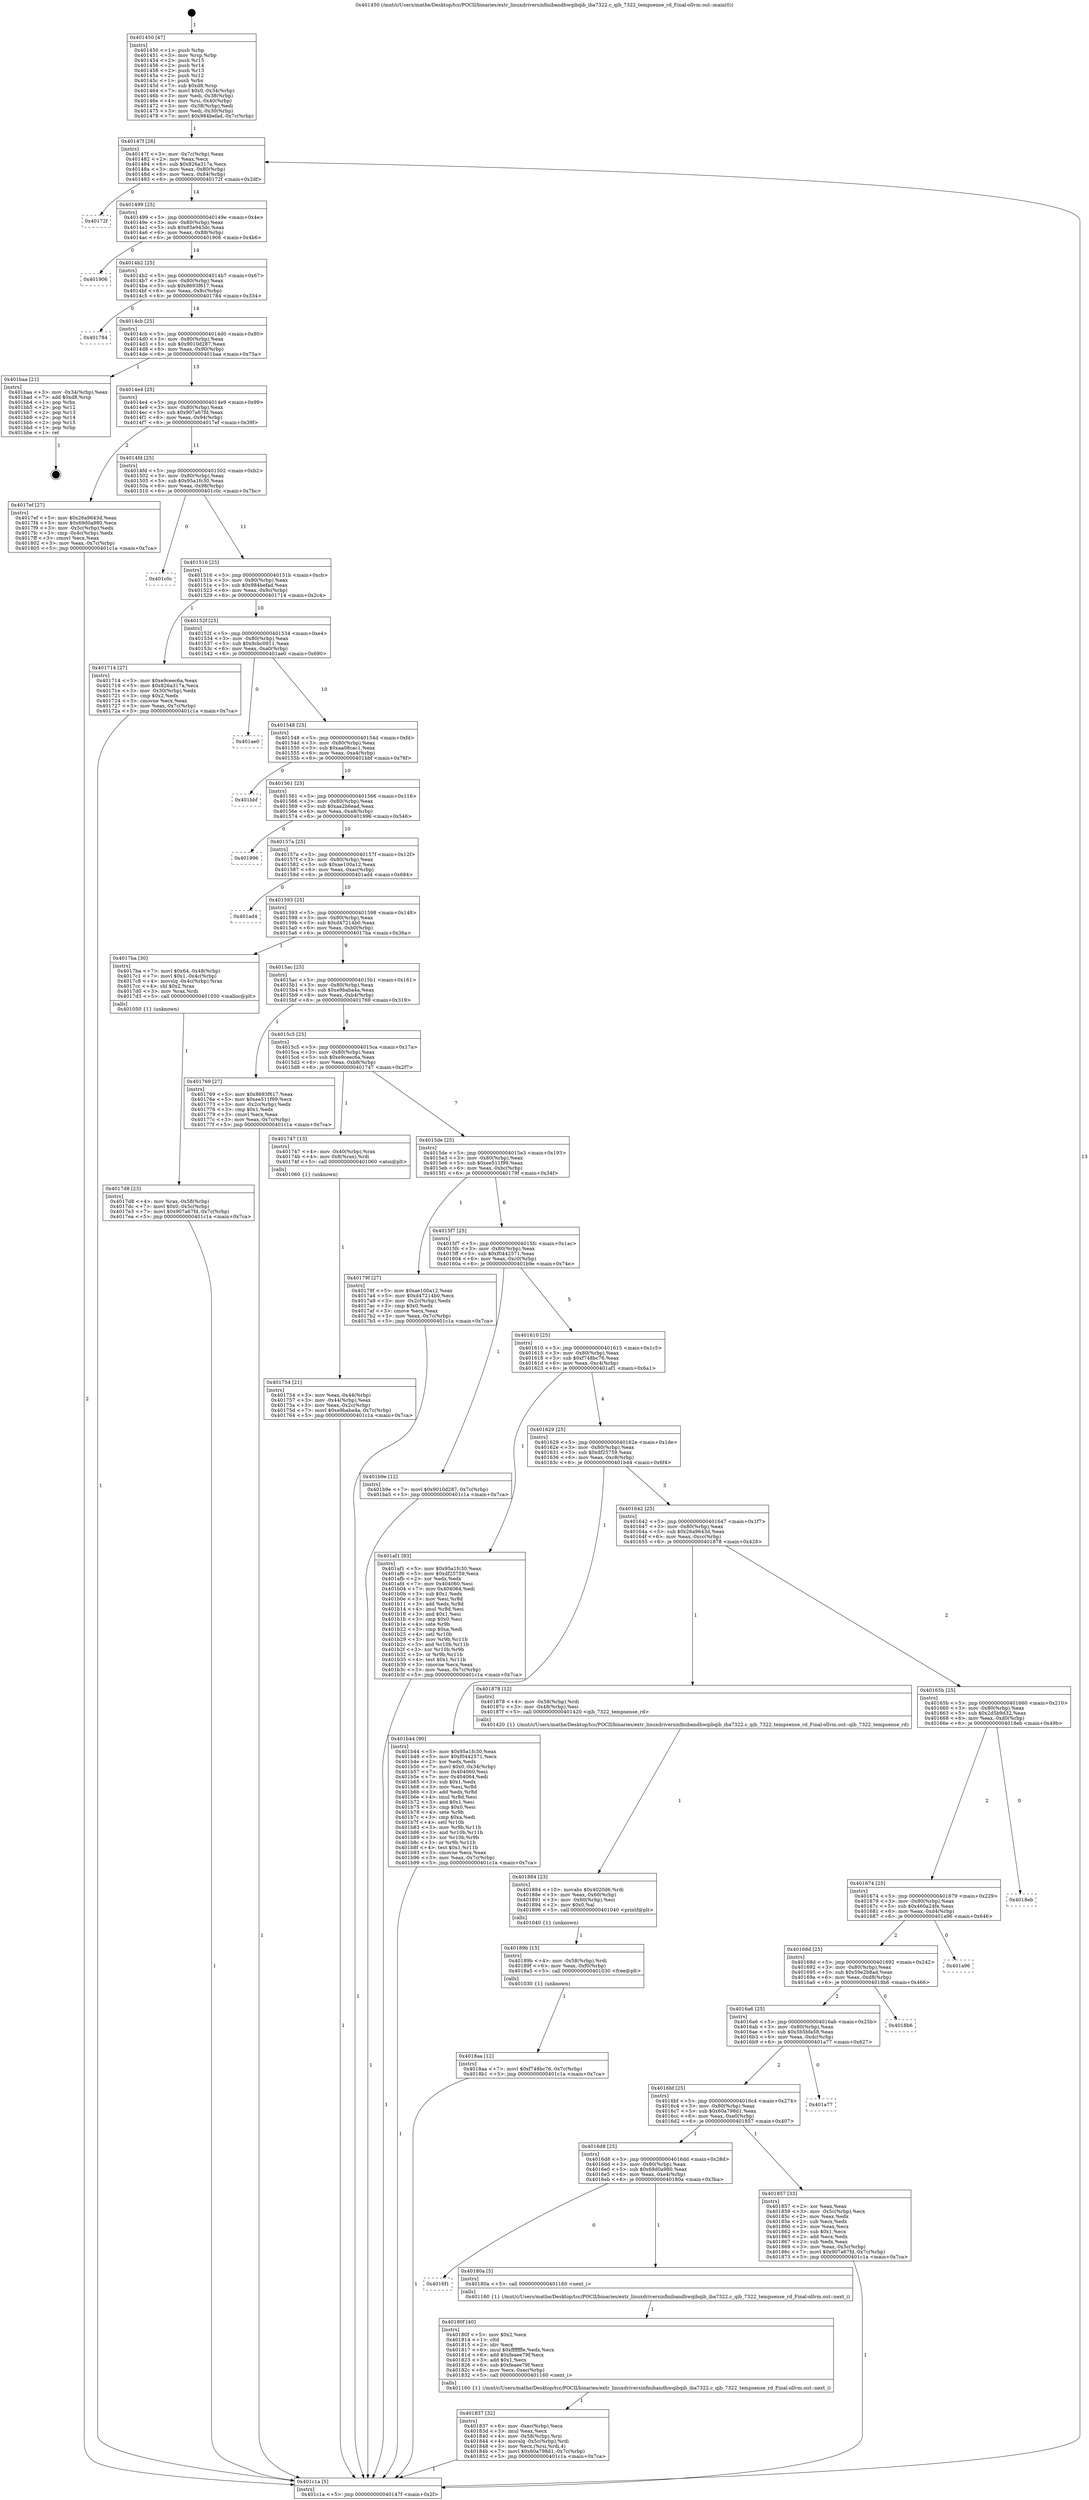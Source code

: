 digraph "0x401450" {
  label = "0x401450 (/mnt/c/Users/mathe/Desktop/tcc/POCII/binaries/extr_linuxdriversinfinibandhwqibqib_iba7322.c_qib_7322_tempsense_rd_Final-ollvm.out::main(0))"
  labelloc = "t"
  node[shape=record]

  Entry [label="",width=0.3,height=0.3,shape=circle,fillcolor=black,style=filled]
  "0x40147f" [label="{
     0x40147f [26]\l
     | [instrs]\l
     &nbsp;&nbsp;0x40147f \<+3\>: mov -0x7c(%rbp),%eax\l
     &nbsp;&nbsp;0x401482 \<+2\>: mov %eax,%ecx\l
     &nbsp;&nbsp;0x401484 \<+6\>: sub $0x826a317a,%ecx\l
     &nbsp;&nbsp;0x40148a \<+3\>: mov %eax,-0x80(%rbp)\l
     &nbsp;&nbsp;0x40148d \<+6\>: mov %ecx,-0x84(%rbp)\l
     &nbsp;&nbsp;0x401493 \<+6\>: je 000000000040172f \<main+0x2df\>\l
  }"]
  "0x40172f" [label="{
     0x40172f\l
  }", style=dashed]
  "0x401499" [label="{
     0x401499 [25]\l
     | [instrs]\l
     &nbsp;&nbsp;0x401499 \<+5\>: jmp 000000000040149e \<main+0x4e\>\l
     &nbsp;&nbsp;0x40149e \<+3\>: mov -0x80(%rbp),%eax\l
     &nbsp;&nbsp;0x4014a1 \<+5\>: sub $0x85e943dc,%eax\l
     &nbsp;&nbsp;0x4014a6 \<+6\>: mov %eax,-0x88(%rbp)\l
     &nbsp;&nbsp;0x4014ac \<+6\>: je 0000000000401906 \<main+0x4b6\>\l
  }"]
  Exit [label="",width=0.3,height=0.3,shape=circle,fillcolor=black,style=filled,peripheries=2]
  "0x401906" [label="{
     0x401906\l
  }", style=dashed]
  "0x4014b2" [label="{
     0x4014b2 [25]\l
     | [instrs]\l
     &nbsp;&nbsp;0x4014b2 \<+5\>: jmp 00000000004014b7 \<main+0x67\>\l
     &nbsp;&nbsp;0x4014b7 \<+3\>: mov -0x80(%rbp),%eax\l
     &nbsp;&nbsp;0x4014ba \<+5\>: sub $0x8693f617,%eax\l
     &nbsp;&nbsp;0x4014bf \<+6\>: mov %eax,-0x8c(%rbp)\l
     &nbsp;&nbsp;0x4014c5 \<+6\>: je 0000000000401784 \<main+0x334\>\l
  }"]
  "0x4018aa" [label="{
     0x4018aa [12]\l
     | [instrs]\l
     &nbsp;&nbsp;0x4018aa \<+7\>: movl $0xf748bc76,-0x7c(%rbp)\l
     &nbsp;&nbsp;0x4018b1 \<+5\>: jmp 0000000000401c1a \<main+0x7ca\>\l
  }"]
  "0x401784" [label="{
     0x401784\l
  }", style=dashed]
  "0x4014cb" [label="{
     0x4014cb [25]\l
     | [instrs]\l
     &nbsp;&nbsp;0x4014cb \<+5\>: jmp 00000000004014d0 \<main+0x80\>\l
     &nbsp;&nbsp;0x4014d0 \<+3\>: mov -0x80(%rbp),%eax\l
     &nbsp;&nbsp;0x4014d3 \<+5\>: sub $0x9010d287,%eax\l
     &nbsp;&nbsp;0x4014d8 \<+6\>: mov %eax,-0x90(%rbp)\l
     &nbsp;&nbsp;0x4014de \<+6\>: je 0000000000401baa \<main+0x75a\>\l
  }"]
  "0x40189b" [label="{
     0x40189b [15]\l
     | [instrs]\l
     &nbsp;&nbsp;0x40189b \<+4\>: mov -0x58(%rbp),%rdi\l
     &nbsp;&nbsp;0x40189f \<+6\>: mov %eax,-0xf0(%rbp)\l
     &nbsp;&nbsp;0x4018a5 \<+5\>: call 0000000000401030 \<free@plt\>\l
     | [calls]\l
     &nbsp;&nbsp;0x401030 \{1\} (unknown)\l
  }"]
  "0x401baa" [label="{
     0x401baa [21]\l
     | [instrs]\l
     &nbsp;&nbsp;0x401baa \<+3\>: mov -0x34(%rbp),%eax\l
     &nbsp;&nbsp;0x401bad \<+7\>: add $0xd8,%rsp\l
     &nbsp;&nbsp;0x401bb4 \<+1\>: pop %rbx\l
     &nbsp;&nbsp;0x401bb5 \<+2\>: pop %r12\l
     &nbsp;&nbsp;0x401bb7 \<+2\>: pop %r13\l
     &nbsp;&nbsp;0x401bb9 \<+2\>: pop %r14\l
     &nbsp;&nbsp;0x401bbb \<+2\>: pop %r15\l
     &nbsp;&nbsp;0x401bbd \<+1\>: pop %rbp\l
     &nbsp;&nbsp;0x401bbe \<+1\>: ret\l
  }"]
  "0x4014e4" [label="{
     0x4014e4 [25]\l
     | [instrs]\l
     &nbsp;&nbsp;0x4014e4 \<+5\>: jmp 00000000004014e9 \<main+0x99\>\l
     &nbsp;&nbsp;0x4014e9 \<+3\>: mov -0x80(%rbp),%eax\l
     &nbsp;&nbsp;0x4014ec \<+5\>: sub $0x907a67fd,%eax\l
     &nbsp;&nbsp;0x4014f1 \<+6\>: mov %eax,-0x94(%rbp)\l
     &nbsp;&nbsp;0x4014f7 \<+6\>: je 00000000004017ef \<main+0x39f\>\l
  }"]
  "0x401884" [label="{
     0x401884 [23]\l
     | [instrs]\l
     &nbsp;&nbsp;0x401884 \<+10\>: movabs $0x4020d6,%rdi\l
     &nbsp;&nbsp;0x40188e \<+3\>: mov %eax,-0x60(%rbp)\l
     &nbsp;&nbsp;0x401891 \<+3\>: mov -0x60(%rbp),%esi\l
     &nbsp;&nbsp;0x401894 \<+2\>: mov $0x0,%al\l
     &nbsp;&nbsp;0x401896 \<+5\>: call 0000000000401040 \<printf@plt\>\l
     | [calls]\l
     &nbsp;&nbsp;0x401040 \{1\} (unknown)\l
  }"]
  "0x4017ef" [label="{
     0x4017ef [27]\l
     | [instrs]\l
     &nbsp;&nbsp;0x4017ef \<+5\>: mov $0x26a9643d,%eax\l
     &nbsp;&nbsp;0x4017f4 \<+5\>: mov $0x69d0a980,%ecx\l
     &nbsp;&nbsp;0x4017f9 \<+3\>: mov -0x5c(%rbp),%edx\l
     &nbsp;&nbsp;0x4017fc \<+3\>: cmp -0x4c(%rbp),%edx\l
     &nbsp;&nbsp;0x4017ff \<+3\>: cmovl %ecx,%eax\l
     &nbsp;&nbsp;0x401802 \<+3\>: mov %eax,-0x7c(%rbp)\l
     &nbsp;&nbsp;0x401805 \<+5\>: jmp 0000000000401c1a \<main+0x7ca\>\l
  }"]
  "0x4014fd" [label="{
     0x4014fd [25]\l
     | [instrs]\l
     &nbsp;&nbsp;0x4014fd \<+5\>: jmp 0000000000401502 \<main+0xb2\>\l
     &nbsp;&nbsp;0x401502 \<+3\>: mov -0x80(%rbp),%eax\l
     &nbsp;&nbsp;0x401505 \<+5\>: sub $0x95a1fc30,%eax\l
     &nbsp;&nbsp;0x40150a \<+6\>: mov %eax,-0x98(%rbp)\l
     &nbsp;&nbsp;0x401510 \<+6\>: je 0000000000401c0c \<main+0x7bc\>\l
  }"]
  "0x401837" [label="{
     0x401837 [32]\l
     | [instrs]\l
     &nbsp;&nbsp;0x401837 \<+6\>: mov -0xec(%rbp),%ecx\l
     &nbsp;&nbsp;0x40183d \<+3\>: imul %eax,%ecx\l
     &nbsp;&nbsp;0x401840 \<+4\>: mov -0x58(%rbp),%rsi\l
     &nbsp;&nbsp;0x401844 \<+4\>: movslq -0x5c(%rbp),%rdi\l
     &nbsp;&nbsp;0x401848 \<+3\>: mov %ecx,(%rsi,%rdi,4)\l
     &nbsp;&nbsp;0x40184b \<+7\>: movl $0x60a798d1,-0x7c(%rbp)\l
     &nbsp;&nbsp;0x401852 \<+5\>: jmp 0000000000401c1a \<main+0x7ca\>\l
  }"]
  "0x401c0c" [label="{
     0x401c0c\l
  }", style=dashed]
  "0x401516" [label="{
     0x401516 [25]\l
     | [instrs]\l
     &nbsp;&nbsp;0x401516 \<+5\>: jmp 000000000040151b \<main+0xcb\>\l
     &nbsp;&nbsp;0x40151b \<+3\>: mov -0x80(%rbp),%eax\l
     &nbsp;&nbsp;0x40151e \<+5\>: sub $0x984befad,%eax\l
     &nbsp;&nbsp;0x401523 \<+6\>: mov %eax,-0x9c(%rbp)\l
     &nbsp;&nbsp;0x401529 \<+6\>: je 0000000000401714 \<main+0x2c4\>\l
  }"]
  "0x40180f" [label="{
     0x40180f [40]\l
     | [instrs]\l
     &nbsp;&nbsp;0x40180f \<+5\>: mov $0x2,%ecx\l
     &nbsp;&nbsp;0x401814 \<+1\>: cltd\l
     &nbsp;&nbsp;0x401815 \<+2\>: idiv %ecx\l
     &nbsp;&nbsp;0x401817 \<+6\>: imul $0xfffffffe,%edx,%ecx\l
     &nbsp;&nbsp;0x40181d \<+6\>: add $0xfeaee79f,%ecx\l
     &nbsp;&nbsp;0x401823 \<+3\>: add $0x1,%ecx\l
     &nbsp;&nbsp;0x401826 \<+6\>: sub $0xfeaee79f,%ecx\l
     &nbsp;&nbsp;0x40182c \<+6\>: mov %ecx,-0xec(%rbp)\l
     &nbsp;&nbsp;0x401832 \<+5\>: call 0000000000401160 \<next_i\>\l
     | [calls]\l
     &nbsp;&nbsp;0x401160 \{1\} (/mnt/c/Users/mathe/Desktop/tcc/POCII/binaries/extr_linuxdriversinfinibandhwqibqib_iba7322.c_qib_7322_tempsense_rd_Final-ollvm.out::next_i)\l
  }"]
  "0x401714" [label="{
     0x401714 [27]\l
     | [instrs]\l
     &nbsp;&nbsp;0x401714 \<+5\>: mov $0xe9ceec6a,%eax\l
     &nbsp;&nbsp;0x401719 \<+5\>: mov $0x826a317a,%ecx\l
     &nbsp;&nbsp;0x40171e \<+3\>: mov -0x30(%rbp),%edx\l
     &nbsp;&nbsp;0x401721 \<+3\>: cmp $0x2,%edx\l
     &nbsp;&nbsp;0x401724 \<+3\>: cmovne %ecx,%eax\l
     &nbsp;&nbsp;0x401727 \<+3\>: mov %eax,-0x7c(%rbp)\l
     &nbsp;&nbsp;0x40172a \<+5\>: jmp 0000000000401c1a \<main+0x7ca\>\l
  }"]
  "0x40152f" [label="{
     0x40152f [25]\l
     | [instrs]\l
     &nbsp;&nbsp;0x40152f \<+5\>: jmp 0000000000401534 \<main+0xe4\>\l
     &nbsp;&nbsp;0x401534 \<+3\>: mov -0x80(%rbp),%eax\l
     &nbsp;&nbsp;0x401537 \<+5\>: sub $0x9cbc0911,%eax\l
     &nbsp;&nbsp;0x40153c \<+6\>: mov %eax,-0xa0(%rbp)\l
     &nbsp;&nbsp;0x401542 \<+6\>: je 0000000000401ae0 \<main+0x690\>\l
  }"]
  "0x401c1a" [label="{
     0x401c1a [5]\l
     | [instrs]\l
     &nbsp;&nbsp;0x401c1a \<+5\>: jmp 000000000040147f \<main+0x2f\>\l
  }"]
  "0x401450" [label="{
     0x401450 [47]\l
     | [instrs]\l
     &nbsp;&nbsp;0x401450 \<+1\>: push %rbp\l
     &nbsp;&nbsp;0x401451 \<+3\>: mov %rsp,%rbp\l
     &nbsp;&nbsp;0x401454 \<+2\>: push %r15\l
     &nbsp;&nbsp;0x401456 \<+2\>: push %r14\l
     &nbsp;&nbsp;0x401458 \<+2\>: push %r13\l
     &nbsp;&nbsp;0x40145a \<+2\>: push %r12\l
     &nbsp;&nbsp;0x40145c \<+1\>: push %rbx\l
     &nbsp;&nbsp;0x40145d \<+7\>: sub $0xd8,%rsp\l
     &nbsp;&nbsp;0x401464 \<+7\>: movl $0x0,-0x34(%rbp)\l
     &nbsp;&nbsp;0x40146b \<+3\>: mov %edi,-0x38(%rbp)\l
     &nbsp;&nbsp;0x40146e \<+4\>: mov %rsi,-0x40(%rbp)\l
     &nbsp;&nbsp;0x401472 \<+3\>: mov -0x38(%rbp),%edi\l
     &nbsp;&nbsp;0x401475 \<+3\>: mov %edi,-0x30(%rbp)\l
     &nbsp;&nbsp;0x401478 \<+7\>: movl $0x984befad,-0x7c(%rbp)\l
  }"]
  "0x4016f1" [label="{
     0x4016f1\l
  }", style=dashed]
  "0x401ae0" [label="{
     0x401ae0\l
  }", style=dashed]
  "0x401548" [label="{
     0x401548 [25]\l
     | [instrs]\l
     &nbsp;&nbsp;0x401548 \<+5\>: jmp 000000000040154d \<main+0xfd\>\l
     &nbsp;&nbsp;0x40154d \<+3\>: mov -0x80(%rbp),%eax\l
     &nbsp;&nbsp;0x401550 \<+5\>: sub $0xaa08cac1,%eax\l
     &nbsp;&nbsp;0x401555 \<+6\>: mov %eax,-0xa4(%rbp)\l
     &nbsp;&nbsp;0x40155b \<+6\>: je 0000000000401bbf \<main+0x76f\>\l
  }"]
  "0x40180a" [label="{
     0x40180a [5]\l
     | [instrs]\l
     &nbsp;&nbsp;0x40180a \<+5\>: call 0000000000401160 \<next_i\>\l
     | [calls]\l
     &nbsp;&nbsp;0x401160 \{1\} (/mnt/c/Users/mathe/Desktop/tcc/POCII/binaries/extr_linuxdriversinfinibandhwqibqib_iba7322.c_qib_7322_tempsense_rd_Final-ollvm.out::next_i)\l
  }"]
  "0x401bbf" [label="{
     0x401bbf\l
  }", style=dashed]
  "0x401561" [label="{
     0x401561 [25]\l
     | [instrs]\l
     &nbsp;&nbsp;0x401561 \<+5\>: jmp 0000000000401566 \<main+0x116\>\l
     &nbsp;&nbsp;0x401566 \<+3\>: mov -0x80(%rbp),%eax\l
     &nbsp;&nbsp;0x401569 \<+5\>: sub $0xaa2b6ead,%eax\l
     &nbsp;&nbsp;0x40156e \<+6\>: mov %eax,-0xa8(%rbp)\l
     &nbsp;&nbsp;0x401574 \<+6\>: je 0000000000401996 \<main+0x546\>\l
  }"]
  "0x4016d8" [label="{
     0x4016d8 [25]\l
     | [instrs]\l
     &nbsp;&nbsp;0x4016d8 \<+5\>: jmp 00000000004016dd \<main+0x28d\>\l
     &nbsp;&nbsp;0x4016dd \<+3\>: mov -0x80(%rbp),%eax\l
     &nbsp;&nbsp;0x4016e0 \<+5\>: sub $0x69d0a980,%eax\l
     &nbsp;&nbsp;0x4016e5 \<+6\>: mov %eax,-0xe4(%rbp)\l
     &nbsp;&nbsp;0x4016eb \<+6\>: je 000000000040180a \<main+0x3ba\>\l
  }"]
  "0x401996" [label="{
     0x401996\l
  }", style=dashed]
  "0x40157a" [label="{
     0x40157a [25]\l
     | [instrs]\l
     &nbsp;&nbsp;0x40157a \<+5\>: jmp 000000000040157f \<main+0x12f\>\l
     &nbsp;&nbsp;0x40157f \<+3\>: mov -0x80(%rbp),%eax\l
     &nbsp;&nbsp;0x401582 \<+5\>: sub $0xae100a12,%eax\l
     &nbsp;&nbsp;0x401587 \<+6\>: mov %eax,-0xac(%rbp)\l
     &nbsp;&nbsp;0x40158d \<+6\>: je 0000000000401ad4 \<main+0x684\>\l
  }"]
  "0x401857" [label="{
     0x401857 [33]\l
     | [instrs]\l
     &nbsp;&nbsp;0x401857 \<+2\>: xor %eax,%eax\l
     &nbsp;&nbsp;0x401859 \<+3\>: mov -0x5c(%rbp),%ecx\l
     &nbsp;&nbsp;0x40185c \<+2\>: mov %eax,%edx\l
     &nbsp;&nbsp;0x40185e \<+2\>: sub %ecx,%edx\l
     &nbsp;&nbsp;0x401860 \<+2\>: mov %eax,%ecx\l
     &nbsp;&nbsp;0x401862 \<+3\>: sub $0x1,%ecx\l
     &nbsp;&nbsp;0x401865 \<+2\>: add %ecx,%edx\l
     &nbsp;&nbsp;0x401867 \<+2\>: sub %edx,%eax\l
     &nbsp;&nbsp;0x401869 \<+3\>: mov %eax,-0x5c(%rbp)\l
     &nbsp;&nbsp;0x40186c \<+7\>: movl $0x907a67fd,-0x7c(%rbp)\l
     &nbsp;&nbsp;0x401873 \<+5\>: jmp 0000000000401c1a \<main+0x7ca\>\l
  }"]
  "0x401ad4" [label="{
     0x401ad4\l
  }", style=dashed]
  "0x401593" [label="{
     0x401593 [25]\l
     | [instrs]\l
     &nbsp;&nbsp;0x401593 \<+5\>: jmp 0000000000401598 \<main+0x148\>\l
     &nbsp;&nbsp;0x401598 \<+3\>: mov -0x80(%rbp),%eax\l
     &nbsp;&nbsp;0x40159b \<+5\>: sub $0xd47214b0,%eax\l
     &nbsp;&nbsp;0x4015a0 \<+6\>: mov %eax,-0xb0(%rbp)\l
     &nbsp;&nbsp;0x4015a6 \<+6\>: je 00000000004017ba \<main+0x36a\>\l
  }"]
  "0x4016bf" [label="{
     0x4016bf [25]\l
     | [instrs]\l
     &nbsp;&nbsp;0x4016bf \<+5\>: jmp 00000000004016c4 \<main+0x274\>\l
     &nbsp;&nbsp;0x4016c4 \<+3\>: mov -0x80(%rbp),%eax\l
     &nbsp;&nbsp;0x4016c7 \<+5\>: sub $0x60a798d1,%eax\l
     &nbsp;&nbsp;0x4016cc \<+6\>: mov %eax,-0xe0(%rbp)\l
     &nbsp;&nbsp;0x4016d2 \<+6\>: je 0000000000401857 \<main+0x407\>\l
  }"]
  "0x4017ba" [label="{
     0x4017ba [30]\l
     | [instrs]\l
     &nbsp;&nbsp;0x4017ba \<+7\>: movl $0x64,-0x48(%rbp)\l
     &nbsp;&nbsp;0x4017c1 \<+7\>: movl $0x1,-0x4c(%rbp)\l
     &nbsp;&nbsp;0x4017c8 \<+4\>: movslq -0x4c(%rbp),%rax\l
     &nbsp;&nbsp;0x4017cc \<+4\>: shl $0x2,%rax\l
     &nbsp;&nbsp;0x4017d0 \<+3\>: mov %rax,%rdi\l
     &nbsp;&nbsp;0x4017d3 \<+5\>: call 0000000000401050 \<malloc@plt\>\l
     | [calls]\l
     &nbsp;&nbsp;0x401050 \{1\} (unknown)\l
  }"]
  "0x4015ac" [label="{
     0x4015ac [25]\l
     | [instrs]\l
     &nbsp;&nbsp;0x4015ac \<+5\>: jmp 00000000004015b1 \<main+0x161\>\l
     &nbsp;&nbsp;0x4015b1 \<+3\>: mov -0x80(%rbp),%eax\l
     &nbsp;&nbsp;0x4015b4 \<+5\>: sub $0xe9baba4a,%eax\l
     &nbsp;&nbsp;0x4015b9 \<+6\>: mov %eax,-0xb4(%rbp)\l
     &nbsp;&nbsp;0x4015bf \<+6\>: je 0000000000401769 \<main+0x319\>\l
  }"]
  "0x401a77" [label="{
     0x401a77\l
  }", style=dashed]
  "0x401769" [label="{
     0x401769 [27]\l
     | [instrs]\l
     &nbsp;&nbsp;0x401769 \<+5\>: mov $0x8693f617,%eax\l
     &nbsp;&nbsp;0x40176e \<+5\>: mov $0xee511f99,%ecx\l
     &nbsp;&nbsp;0x401773 \<+3\>: mov -0x2c(%rbp),%edx\l
     &nbsp;&nbsp;0x401776 \<+3\>: cmp $0x1,%edx\l
     &nbsp;&nbsp;0x401779 \<+3\>: cmovl %ecx,%eax\l
     &nbsp;&nbsp;0x40177c \<+3\>: mov %eax,-0x7c(%rbp)\l
     &nbsp;&nbsp;0x40177f \<+5\>: jmp 0000000000401c1a \<main+0x7ca\>\l
  }"]
  "0x4015c5" [label="{
     0x4015c5 [25]\l
     | [instrs]\l
     &nbsp;&nbsp;0x4015c5 \<+5\>: jmp 00000000004015ca \<main+0x17a\>\l
     &nbsp;&nbsp;0x4015ca \<+3\>: mov -0x80(%rbp),%eax\l
     &nbsp;&nbsp;0x4015cd \<+5\>: sub $0xe9ceec6a,%eax\l
     &nbsp;&nbsp;0x4015d2 \<+6\>: mov %eax,-0xb8(%rbp)\l
     &nbsp;&nbsp;0x4015d8 \<+6\>: je 0000000000401747 \<main+0x2f7\>\l
  }"]
  "0x4016a6" [label="{
     0x4016a6 [25]\l
     | [instrs]\l
     &nbsp;&nbsp;0x4016a6 \<+5\>: jmp 00000000004016ab \<main+0x25b\>\l
     &nbsp;&nbsp;0x4016ab \<+3\>: mov -0x80(%rbp),%eax\l
     &nbsp;&nbsp;0x4016ae \<+5\>: sub $0x5b5bfa58,%eax\l
     &nbsp;&nbsp;0x4016b3 \<+6\>: mov %eax,-0xdc(%rbp)\l
     &nbsp;&nbsp;0x4016b9 \<+6\>: je 0000000000401a77 \<main+0x627\>\l
  }"]
  "0x401747" [label="{
     0x401747 [13]\l
     | [instrs]\l
     &nbsp;&nbsp;0x401747 \<+4\>: mov -0x40(%rbp),%rax\l
     &nbsp;&nbsp;0x40174b \<+4\>: mov 0x8(%rax),%rdi\l
     &nbsp;&nbsp;0x40174f \<+5\>: call 0000000000401060 \<atoi@plt\>\l
     | [calls]\l
     &nbsp;&nbsp;0x401060 \{1\} (unknown)\l
  }"]
  "0x4015de" [label="{
     0x4015de [25]\l
     | [instrs]\l
     &nbsp;&nbsp;0x4015de \<+5\>: jmp 00000000004015e3 \<main+0x193\>\l
     &nbsp;&nbsp;0x4015e3 \<+3\>: mov -0x80(%rbp),%eax\l
     &nbsp;&nbsp;0x4015e6 \<+5\>: sub $0xee511f99,%eax\l
     &nbsp;&nbsp;0x4015eb \<+6\>: mov %eax,-0xbc(%rbp)\l
     &nbsp;&nbsp;0x4015f1 \<+6\>: je 000000000040179f \<main+0x34f\>\l
  }"]
  "0x401754" [label="{
     0x401754 [21]\l
     | [instrs]\l
     &nbsp;&nbsp;0x401754 \<+3\>: mov %eax,-0x44(%rbp)\l
     &nbsp;&nbsp;0x401757 \<+3\>: mov -0x44(%rbp),%eax\l
     &nbsp;&nbsp;0x40175a \<+3\>: mov %eax,-0x2c(%rbp)\l
     &nbsp;&nbsp;0x40175d \<+7\>: movl $0xe9baba4a,-0x7c(%rbp)\l
     &nbsp;&nbsp;0x401764 \<+5\>: jmp 0000000000401c1a \<main+0x7ca\>\l
  }"]
  "0x4018b6" [label="{
     0x4018b6\l
  }", style=dashed]
  "0x40179f" [label="{
     0x40179f [27]\l
     | [instrs]\l
     &nbsp;&nbsp;0x40179f \<+5\>: mov $0xae100a12,%eax\l
     &nbsp;&nbsp;0x4017a4 \<+5\>: mov $0xd47214b0,%ecx\l
     &nbsp;&nbsp;0x4017a9 \<+3\>: mov -0x2c(%rbp),%edx\l
     &nbsp;&nbsp;0x4017ac \<+3\>: cmp $0x0,%edx\l
     &nbsp;&nbsp;0x4017af \<+3\>: cmove %ecx,%eax\l
     &nbsp;&nbsp;0x4017b2 \<+3\>: mov %eax,-0x7c(%rbp)\l
     &nbsp;&nbsp;0x4017b5 \<+5\>: jmp 0000000000401c1a \<main+0x7ca\>\l
  }"]
  "0x4015f7" [label="{
     0x4015f7 [25]\l
     | [instrs]\l
     &nbsp;&nbsp;0x4015f7 \<+5\>: jmp 00000000004015fc \<main+0x1ac\>\l
     &nbsp;&nbsp;0x4015fc \<+3\>: mov -0x80(%rbp),%eax\l
     &nbsp;&nbsp;0x4015ff \<+5\>: sub $0xf0442571,%eax\l
     &nbsp;&nbsp;0x401604 \<+6\>: mov %eax,-0xc0(%rbp)\l
     &nbsp;&nbsp;0x40160a \<+6\>: je 0000000000401b9e \<main+0x74e\>\l
  }"]
  "0x4017d8" [label="{
     0x4017d8 [23]\l
     | [instrs]\l
     &nbsp;&nbsp;0x4017d8 \<+4\>: mov %rax,-0x58(%rbp)\l
     &nbsp;&nbsp;0x4017dc \<+7\>: movl $0x0,-0x5c(%rbp)\l
     &nbsp;&nbsp;0x4017e3 \<+7\>: movl $0x907a67fd,-0x7c(%rbp)\l
     &nbsp;&nbsp;0x4017ea \<+5\>: jmp 0000000000401c1a \<main+0x7ca\>\l
  }"]
  "0x40168d" [label="{
     0x40168d [25]\l
     | [instrs]\l
     &nbsp;&nbsp;0x40168d \<+5\>: jmp 0000000000401692 \<main+0x242\>\l
     &nbsp;&nbsp;0x401692 \<+3\>: mov -0x80(%rbp),%eax\l
     &nbsp;&nbsp;0x401695 \<+5\>: sub $0x59e2b8ad,%eax\l
     &nbsp;&nbsp;0x40169a \<+6\>: mov %eax,-0xd8(%rbp)\l
     &nbsp;&nbsp;0x4016a0 \<+6\>: je 00000000004018b6 \<main+0x466\>\l
  }"]
  "0x401b9e" [label="{
     0x401b9e [12]\l
     | [instrs]\l
     &nbsp;&nbsp;0x401b9e \<+7\>: movl $0x9010d287,-0x7c(%rbp)\l
     &nbsp;&nbsp;0x401ba5 \<+5\>: jmp 0000000000401c1a \<main+0x7ca\>\l
  }"]
  "0x401610" [label="{
     0x401610 [25]\l
     | [instrs]\l
     &nbsp;&nbsp;0x401610 \<+5\>: jmp 0000000000401615 \<main+0x1c5\>\l
     &nbsp;&nbsp;0x401615 \<+3\>: mov -0x80(%rbp),%eax\l
     &nbsp;&nbsp;0x401618 \<+5\>: sub $0xf748bc76,%eax\l
     &nbsp;&nbsp;0x40161d \<+6\>: mov %eax,-0xc4(%rbp)\l
     &nbsp;&nbsp;0x401623 \<+6\>: je 0000000000401af1 \<main+0x6a1\>\l
  }"]
  "0x401a96" [label="{
     0x401a96\l
  }", style=dashed]
  "0x401af1" [label="{
     0x401af1 [83]\l
     | [instrs]\l
     &nbsp;&nbsp;0x401af1 \<+5\>: mov $0x95a1fc30,%eax\l
     &nbsp;&nbsp;0x401af6 \<+5\>: mov $0xdf25759,%ecx\l
     &nbsp;&nbsp;0x401afb \<+2\>: xor %edx,%edx\l
     &nbsp;&nbsp;0x401afd \<+7\>: mov 0x404060,%esi\l
     &nbsp;&nbsp;0x401b04 \<+7\>: mov 0x404064,%edi\l
     &nbsp;&nbsp;0x401b0b \<+3\>: sub $0x1,%edx\l
     &nbsp;&nbsp;0x401b0e \<+3\>: mov %esi,%r8d\l
     &nbsp;&nbsp;0x401b11 \<+3\>: add %edx,%r8d\l
     &nbsp;&nbsp;0x401b14 \<+4\>: imul %r8d,%esi\l
     &nbsp;&nbsp;0x401b18 \<+3\>: and $0x1,%esi\l
     &nbsp;&nbsp;0x401b1b \<+3\>: cmp $0x0,%esi\l
     &nbsp;&nbsp;0x401b1e \<+4\>: sete %r9b\l
     &nbsp;&nbsp;0x401b22 \<+3\>: cmp $0xa,%edi\l
     &nbsp;&nbsp;0x401b25 \<+4\>: setl %r10b\l
     &nbsp;&nbsp;0x401b29 \<+3\>: mov %r9b,%r11b\l
     &nbsp;&nbsp;0x401b2c \<+3\>: and %r10b,%r11b\l
     &nbsp;&nbsp;0x401b2f \<+3\>: xor %r10b,%r9b\l
     &nbsp;&nbsp;0x401b32 \<+3\>: or %r9b,%r11b\l
     &nbsp;&nbsp;0x401b35 \<+4\>: test $0x1,%r11b\l
     &nbsp;&nbsp;0x401b39 \<+3\>: cmovne %ecx,%eax\l
     &nbsp;&nbsp;0x401b3c \<+3\>: mov %eax,-0x7c(%rbp)\l
     &nbsp;&nbsp;0x401b3f \<+5\>: jmp 0000000000401c1a \<main+0x7ca\>\l
  }"]
  "0x401629" [label="{
     0x401629 [25]\l
     | [instrs]\l
     &nbsp;&nbsp;0x401629 \<+5\>: jmp 000000000040162e \<main+0x1de\>\l
     &nbsp;&nbsp;0x40162e \<+3\>: mov -0x80(%rbp),%eax\l
     &nbsp;&nbsp;0x401631 \<+5\>: sub $0xdf25759,%eax\l
     &nbsp;&nbsp;0x401636 \<+6\>: mov %eax,-0xc8(%rbp)\l
     &nbsp;&nbsp;0x40163c \<+6\>: je 0000000000401b44 \<main+0x6f4\>\l
  }"]
  "0x401674" [label="{
     0x401674 [25]\l
     | [instrs]\l
     &nbsp;&nbsp;0x401674 \<+5\>: jmp 0000000000401679 \<main+0x229\>\l
     &nbsp;&nbsp;0x401679 \<+3\>: mov -0x80(%rbp),%eax\l
     &nbsp;&nbsp;0x40167c \<+5\>: sub $0x460a24fe,%eax\l
     &nbsp;&nbsp;0x401681 \<+6\>: mov %eax,-0xd4(%rbp)\l
     &nbsp;&nbsp;0x401687 \<+6\>: je 0000000000401a96 \<main+0x646\>\l
  }"]
  "0x401b44" [label="{
     0x401b44 [90]\l
     | [instrs]\l
     &nbsp;&nbsp;0x401b44 \<+5\>: mov $0x95a1fc30,%eax\l
     &nbsp;&nbsp;0x401b49 \<+5\>: mov $0xf0442571,%ecx\l
     &nbsp;&nbsp;0x401b4e \<+2\>: xor %edx,%edx\l
     &nbsp;&nbsp;0x401b50 \<+7\>: movl $0x0,-0x34(%rbp)\l
     &nbsp;&nbsp;0x401b57 \<+7\>: mov 0x404060,%esi\l
     &nbsp;&nbsp;0x401b5e \<+7\>: mov 0x404064,%edi\l
     &nbsp;&nbsp;0x401b65 \<+3\>: sub $0x1,%edx\l
     &nbsp;&nbsp;0x401b68 \<+3\>: mov %esi,%r8d\l
     &nbsp;&nbsp;0x401b6b \<+3\>: add %edx,%r8d\l
     &nbsp;&nbsp;0x401b6e \<+4\>: imul %r8d,%esi\l
     &nbsp;&nbsp;0x401b72 \<+3\>: and $0x1,%esi\l
     &nbsp;&nbsp;0x401b75 \<+3\>: cmp $0x0,%esi\l
     &nbsp;&nbsp;0x401b78 \<+4\>: sete %r9b\l
     &nbsp;&nbsp;0x401b7c \<+3\>: cmp $0xa,%edi\l
     &nbsp;&nbsp;0x401b7f \<+4\>: setl %r10b\l
     &nbsp;&nbsp;0x401b83 \<+3\>: mov %r9b,%r11b\l
     &nbsp;&nbsp;0x401b86 \<+3\>: and %r10b,%r11b\l
     &nbsp;&nbsp;0x401b89 \<+3\>: xor %r10b,%r9b\l
     &nbsp;&nbsp;0x401b8c \<+3\>: or %r9b,%r11b\l
     &nbsp;&nbsp;0x401b8f \<+4\>: test $0x1,%r11b\l
     &nbsp;&nbsp;0x401b93 \<+3\>: cmovne %ecx,%eax\l
     &nbsp;&nbsp;0x401b96 \<+3\>: mov %eax,-0x7c(%rbp)\l
     &nbsp;&nbsp;0x401b99 \<+5\>: jmp 0000000000401c1a \<main+0x7ca\>\l
  }"]
  "0x401642" [label="{
     0x401642 [25]\l
     | [instrs]\l
     &nbsp;&nbsp;0x401642 \<+5\>: jmp 0000000000401647 \<main+0x1f7\>\l
     &nbsp;&nbsp;0x401647 \<+3\>: mov -0x80(%rbp),%eax\l
     &nbsp;&nbsp;0x40164a \<+5\>: sub $0x26a9643d,%eax\l
     &nbsp;&nbsp;0x40164f \<+6\>: mov %eax,-0xcc(%rbp)\l
     &nbsp;&nbsp;0x401655 \<+6\>: je 0000000000401878 \<main+0x428\>\l
  }"]
  "0x4018eb" [label="{
     0x4018eb\l
  }", style=dashed]
  "0x401878" [label="{
     0x401878 [12]\l
     | [instrs]\l
     &nbsp;&nbsp;0x401878 \<+4\>: mov -0x58(%rbp),%rdi\l
     &nbsp;&nbsp;0x40187c \<+3\>: mov -0x48(%rbp),%esi\l
     &nbsp;&nbsp;0x40187f \<+5\>: call 0000000000401420 \<qib_7322_tempsense_rd\>\l
     | [calls]\l
     &nbsp;&nbsp;0x401420 \{1\} (/mnt/c/Users/mathe/Desktop/tcc/POCII/binaries/extr_linuxdriversinfinibandhwqibqib_iba7322.c_qib_7322_tempsense_rd_Final-ollvm.out::qib_7322_tempsense_rd)\l
  }"]
  "0x40165b" [label="{
     0x40165b [25]\l
     | [instrs]\l
     &nbsp;&nbsp;0x40165b \<+5\>: jmp 0000000000401660 \<main+0x210\>\l
     &nbsp;&nbsp;0x401660 \<+3\>: mov -0x80(%rbp),%eax\l
     &nbsp;&nbsp;0x401663 \<+5\>: sub $0x2d5b9d32,%eax\l
     &nbsp;&nbsp;0x401668 \<+6\>: mov %eax,-0xd0(%rbp)\l
     &nbsp;&nbsp;0x40166e \<+6\>: je 00000000004018eb \<main+0x49b\>\l
  }"]
  Entry -> "0x401450" [label=" 1"]
  "0x40147f" -> "0x40172f" [label=" 0"]
  "0x40147f" -> "0x401499" [label=" 14"]
  "0x401baa" -> Exit [label=" 1"]
  "0x401499" -> "0x401906" [label=" 0"]
  "0x401499" -> "0x4014b2" [label=" 14"]
  "0x401b9e" -> "0x401c1a" [label=" 1"]
  "0x4014b2" -> "0x401784" [label=" 0"]
  "0x4014b2" -> "0x4014cb" [label=" 14"]
  "0x401b44" -> "0x401c1a" [label=" 1"]
  "0x4014cb" -> "0x401baa" [label=" 1"]
  "0x4014cb" -> "0x4014e4" [label=" 13"]
  "0x401af1" -> "0x401c1a" [label=" 1"]
  "0x4014e4" -> "0x4017ef" [label=" 2"]
  "0x4014e4" -> "0x4014fd" [label=" 11"]
  "0x4018aa" -> "0x401c1a" [label=" 1"]
  "0x4014fd" -> "0x401c0c" [label=" 0"]
  "0x4014fd" -> "0x401516" [label=" 11"]
  "0x40189b" -> "0x4018aa" [label=" 1"]
  "0x401516" -> "0x401714" [label=" 1"]
  "0x401516" -> "0x40152f" [label=" 10"]
  "0x401714" -> "0x401c1a" [label=" 1"]
  "0x401450" -> "0x40147f" [label=" 1"]
  "0x401c1a" -> "0x40147f" [label=" 13"]
  "0x401884" -> "0x40189b" [label=" 1"]
  "0x40152f" -> "0x401ae0" [label=" 0"]
  "0x40152f" -> "0x401548" [label=" 10"]
  "0x401878" -> "0x401884" [label=" 1"]
  "0x401548" -> "0x401bbf" [label=" 0"]
  "0x401548" -> "0x401561" [label=" 10"]
  "0x401857" -> "0x401c1a" [label=" 1"]
  "0x401561" -> "0x401996" [label=" 0"]
  "0x401561" -> "0x40157a" [label=" 10"]
  "0x40180f" -> "0x401837" [label=" 1"]
  "0x40157a" -> "0x401ad4" [label=" 0"]
  "0x40157a" -> "0x401593" [label=" 10"]
  "0x40180a" -> "0x40180f" [label=" 1"]
  "0x401593" -> "0x4017ba" [label=" 1"]
  "0x401593" -> "0x4015ac" [label=" 9"]
  "0x4016d8" -> "0x40180a" [label=" 1"]
  "0x4015ac" -> "0x401769" [label=" 1"]
  "0x4015ac" -> "0x4015c5" [label=" 8"]
  "0x401837" -> "0x401c1a" [label=" 1"]
  "0x4015c5" -> "0x401747" [label=" 1"]
  "0x4015c5" -> "0x4015de" [label=" 7"]
  "0x401747" -> "0x401754" [label=" 1"]
  "0x401754" -> "0x401c1a" [label=" 1"]
  "0x401769" -> "0x401c1a" [label=" 1"]
  "0x4016bf" -> "0x401857" [label=" 1"]
  "0x4015de" -> "0x40179f" [label=" 1"]
  "0x4015de" -> "0x4015f7" [label=" 6"]
  "0x40179f" -> "0x401c1a" [label=" 1"]
  "0x4017ba" -> "0x4017d8" [label=" 1"]
  "0x4017d8" -> "0x401c1a" [label=" 1"]
  "0x4017ef" -> "0x401c1a" [label=" 2"]
  "0x4016d8" -> "0x4016f1" [label=" 0"]
  "0x4015f7" -> "0x401b9e" [label=" 1"]
  "0x4015f7" -> "0x401610" [label=" 5"]
  "0x4016a6" -> "0x401a77" [label=" 0"]
  "0x401610" -> "0x401af1" [label=" 1"]
  "0x401610" -> "0x401629" [label=" 4"]
  "0x4016bf" -> "0x4016d8" [label=" 1"]
  "0x401629" -> "0x401b44" [label=" 1"]
  "0x401629" -> "0x401642" [label=" 3"]
  "0x40168d" -> "0x4018b6" [label=" 0"]
  "0x401642" -> "0x401878" [label=" 1"]
  "0x401642" -> "0x40165b" [label=" 2"]
  "0x4016a6" -> "0x4016bf" [label=" 2"]
  "0x40165b" -> "0x4018eb" [label=" 0"]
  "0x40165b" -> "0x401674" [label=" 2"]
  "0x40168d" -> "0x4016a6" [label=" 2"]
  "0x401674" -> "0x401a96" [label=" 0"]
  "0x401674" -> "0x40168d" [label=" 2"]
}
